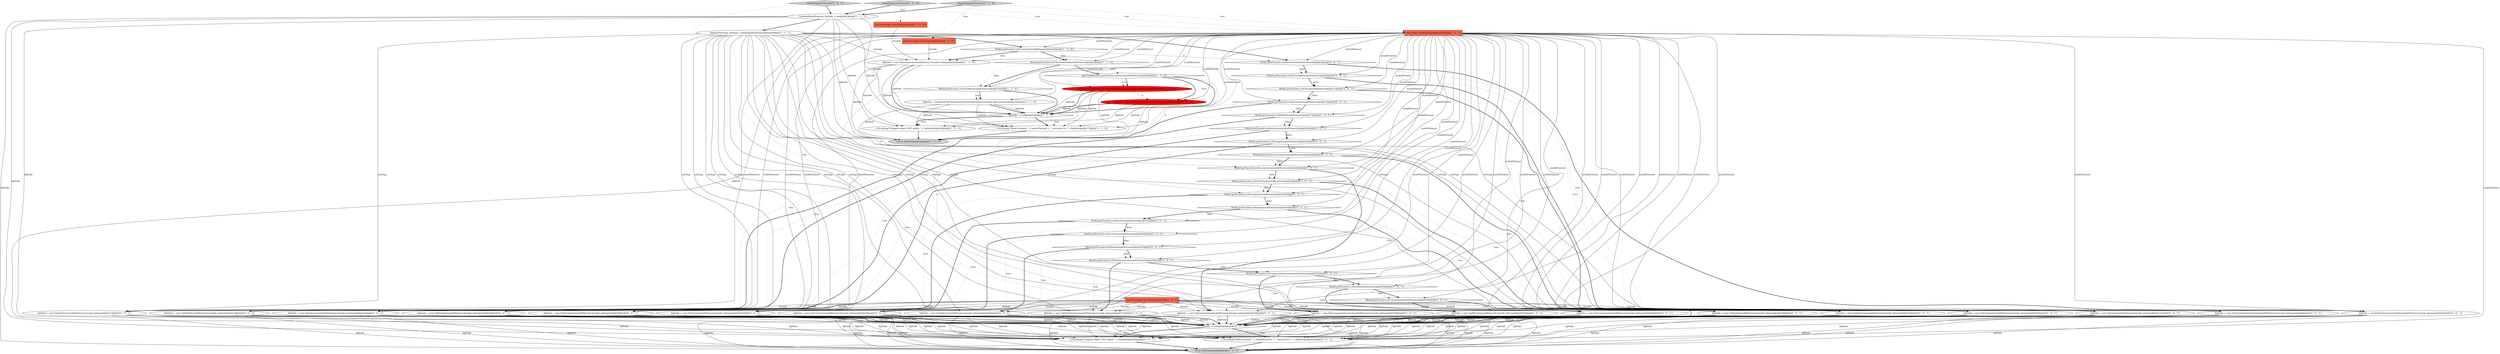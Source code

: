 digraph {
21 [style = filled, label = "figNode != null@@@62@@@['0', '0', '1']", fillcolor = white, shape = diamond image = "AAA0AAABBB3BBB"];
34 [style = filled, label = "Model.getFacade().isAStereotype(modelElement)@@@8@@@['0', '0', '1']", fillcolor = white, shape = diamond image = "AAA0AAABBB3BBB"];
50 [style = filled, label = "figNode = new FigComponentInstance(modelElement,bounds,settings)@@@54@@@['0', '0', '1']", fillcolor = white, shape = ellipse image = "AAA0AAABBB3BBB"];
4 [style = filled, label = "final Rectangle bounds@@@2@@@['1', '0', '0']", fillcolor = tomato, shape = box image = "AAA0AAABBB1BBB"];
60 [style = filled, label = "Model.getFacade().isANode(modelElement)@@@56@@@['0', '0', '1']", fillcolor = white, shape = diamond image = "AAA0AAABBB3BBB"];
19 [style = filled, label = "figNode = createNaryAssociationNode(modelElement,bounds,settings)@@@6@@@['0', '0', '1']", fillcolor = white, shape = ellipse image = "AAA0AAABBB3BBB"];
22 [style = filled, label = "Model.getFacade().isASignal(modelElement)@@@38@@@['0', '0', '1']", fillcolor = white, shape = diamond image = "AAA0AAABBB3BBB"];
55 [style = filled, label = "Model.getFacade().isAEnumeration(modelElement)@@@29@@@['0', '0', '1']", fillcolor = white, shape = diamond image = "AAA0AAABBB3BBB"];
33 [style = filled, label = "figNode = new FigObject(modelElement,bounds,settings)@@@48@@@['0', '0', '1']", fillcolor = white, shape = ellipse image = "AAA0AAABBB3BBB"];
41 [style = filled, label = "Model.getFacade().isAPackage(modelElement)@@@23@@@['0', '0', '1']", fillcolor = white, shape = diamond image = "AAA0AAABBB3BBB"];
47 [style = filled, label = "Model.getFacade().isASubsystem(modelElement)@@@20@@@['0', '0', '1']", fillcolor = white, shape = diamond image = "AAA0AAABBB3BBB"];
3 [style = filled, label = "createDiagramElement['1', '0', '0']", fillcolor = lightgray, shape = diamond image = "AAA0AAABBB1BBB"];
25 [style = filled, label = "Model.getFacade().isAUseCase(modelElement)@@@44@@@['0', '0', '1']", fillcolor = white, shape = diamond image = "AAA0AAABBB3BBB"];
51 [style = filled, label = "figNode = new FigSignal(modelElement,bounds,settings)@@@39@@@['0', '0', '1']", fillcolor = white, shape = ellipse image = "AAA0AAABBB3BBB"];
10 [style = filled, label = "Model.getFacade().isAClassifierRole(modelElement)@@@8@@@['1', '1', '0']", fillcolor = white, shape = diamond image = "AAA0AAABBB1BBB"];
44 [style = filled, label = "figNode = new FigClass(modelElement,bounds,settings)@@@12@@@['0', '0', '1']", fillcolor = white, shape = ellipse image = "AAA0AAABBB3BBB"];
13 [style = filled, label = "Model.getFacade().isAComment(modelElement)@@@5@@@['1', '1', '0']", fillcolor = white, shape = diamond image = "AAA0AAABBB1BBB"];
6 [style = filled, label = "LOG.debug(\"Model element \" + modelElement + \" converted to \" + figNode)@@@17@@@['1', '1', '0']", fillcolor = white, shape = ellipse image = "AAA0AAABBB1BBB"];
0 [style = filled, label = "DiagramSettings settings = getDiagramSettings()@@@4@@@['1', '1', '1']", fillcolor = white, shape = ellipse image = "AAA0AAABBB1BBB"];
8 [style = filled, label = "figNode = makeNewFigCR(makeNewCR(modelElement),bounds.getLocation())@@@14@@@['1', '1', '0']", fillcolor = white, shape = ellipse image = "AAA0AAABBB1BBB"];
38 [style = filled, label = "return figNode@@@68@@@['0', '0', '1']", fillcolor = lightgray, shape = ellipse image = "AAA0AAABBB3BBB"];
27 [style = filled, label = "LOG.debug(\"Dropped object NOT added \" + figNode)@@@66@@@['0', '0', '1']", fillcolor = white, shape = ellipse image = "AAA0AAABBB3BBB"];
53 [style = filled, label = "figNode = new FigInterface(modelElement,bounds,settings)@@@15@@@['0', '0', '1']", fillcolor = white, shape = ellipse image = "AAA0AAABBB3BBB"];
59 [style = filled, label = "Model.getFacade().isADataType(modelElement)@@@32@@@['0', '0', '1']", fillcolor = white, shape = diamond image = "AAA0AAABBB3BBB"];
29 [style = filled, label = "Model.getFacade().isAInterface(modelElement)@@@14@@@['0', '0', '1']", fillcolor = white, shape = diamond image = "AAA0AAABBB3BBB"];
23 [style = filled, label = "Model.getFacade().isAException(modelElement)@@@35@@@['0', '0', '1']", fillcolor = white, shape = diamond image = "AAA0AAABBB3BBB"];
62 [style = filled, label = "Model.getFacade().isAComment(modelElement)@@@26@@@['0', '0', '1']", fillcolor = white, shape = diamond image = "AAA0AAABBB3BBB"];
26 [style = filled, label = "Model.getFacade().isAModel(modelElement)@@@17@@@['0', '0', '1']", fillcolor = white, shape = diamond image = "AAA0AAABBB3BBB"];
35 [style = filled, label = "figNode = new FigActor(modelElement,bounds,settings)@@@42@@@['0', '0', '1']", fillcolor = white, shape = ellipse image = "AAA0AAABBB3BBB"];
20 [style = filled, label = "createDiagramElement['0', '0', '1']", fillcolor = lightgray, shape = diamond image = "AAA0AAABBB3BBB"];
11 [style = filled, label = "figNode = new FigComment(modelElement,bounds,settings)@@@6@@@['1', '1', '0']", fillcolor = white, shape = ellipse image = "AAA0AAABBB1BBB"];
31 [style = filled, label = "Model.getFacade().isAObject(modelElement)@@@47@@@['0', '0', '1']", fillcolor = white, shape = diamond image = "AAA0AAABBB3BBB"];
2 [style = filled, label = "LOG.debug(\"Dropped object NOT added \" + figNode)@@@20@@@['1', '1', '0']", fillcolor = white, shape = ellipse image = "AAA0AAABBB1BBB"];
36 [style = filled, label = "Model.getFacade().isAAssociation(modelElement)@@@5@@@['0', '0', '1']", fillcolor = white, shape = diamond image = "AAA0AAABBB3BBB"];
48 [style = filled, label = "figNode = new FigSubsystem(modelElement,bounds,settings)@@@21@@@['0', '0', '1']", fillcolor = white, shape = ellipse image = "AAA0AAABBB3BBB"];
49 [style = filled, label = "Model.getFacade().isANodeInstance(modelElement)@@@50@@@['0', '0', '1']", fillcolor = white, shape = diamond image = "AAA0AAABBB3BBB"];
58 [style = filled, label = "figNode = new FigNodeInstance(modelElement,bounds,settings)@@@51@@@['0', '0', '1']", fillcolor = white, shape = ellipse image = "AAA0AAABBB3BBB"];
7 [style = filled, label = "figNode != null@@@16@@@['1', '1', '0']", fillcolor = white, shape = diamond image = "AAA0AAABBB1BBB"];
30 [style = filled, label = "figNode = new FigUseCase(modelElement,bounds,settings)@@@45@@@['0', '0', '1']", fillcolor = white, shape = ellipse image = "AAA0AAABBB3BBB"];
16 [style = filled, label = "createDiagramElement['0', '1', '0']", fillcolor = lightgray, shape = diamond image = "AAA0AAABBB2BBB"];
46 [style = filled, label = "figNode = new FigMNode(modelElement,bounds,settings)@@@57@@@['0', '0', '1']", fillcolor = white, shape = ellipse image = "AAA0AAABBB3BBB"];
24 [style = filled, label = "Model.getFacade().isAActor(modelElement)@@@41@@@['0', '0', '1']", fillcolor = white, shape = diamond image = "AAA0AAABBB3BBB"];
61 [style = filled, label = "LOG.debug(\"Model element \" + modelElement + \" converted to \" + figNode)@@@63@@@['0', '0', '1']", fillcolor = white, shape = ellipse image = "AAA0AAABBB3BBB"];
28 [style = filled, label = "final Rectangle bounds@@@2@@@['0', '0', '1']", fillcolor = tomato, shape = box image = "AAA0AAABBB3BBB"];
14 [style = filled, label = "!getGraphModel().getNodes().contains(modelElement)@@@9@@@['1', '1', '0']", fillcolor = white, shape = diamond image = "AAA0AAABBB1BBB"];
37 [style = filled, label = "figNode = new FigEnumeration(modelElement,bounds,settings)@@@30@@@['0', '0', '1']", fillcolor = white, shape = ellipse image = "AAA0AAABBB3BBB"];
45 [style = filled, label = "figNode = new FigComment(modelElement,bounds,settings)@@@27@@@['0', '0', '1']", fillcolor = white, shape = ellipse image = "AAA0AAABBB3BBB"];
52 [style = filled, label = "Model.getFacade().isAClass(modelElement)@@@11@@@['0', '0', '1']", fillcolor = white, shape = diamond image = "AAA0AAABBB3BBB"];
9 [style = filled, label = "final Object modelElement@@@2@@@['1', '1', '1']", fillcolor = tomato, shape = box image = "AAA0AAABBB1BBB"];
12 [style = filled, label = "Model.getFacade().isAClassifier(modelElement)@@@13@@@['1', '1', '0']", fillcolor = white, shape = diamond image = "AAA0AAABBB1BBB"];
17 [style = filled, label = "final Rectangle bounds@@@2@@@['0', '1', '0']", fillcolor = tomato, shape = box image = "AAA0AAABBB2BBB"];
5 [style = filled, label = "figNode = makeNewFigCR(modelElement,bounds.getLocation())@@@10@@@['1', '0', '0']", fillcolor = red, shape = ellipse image = "AAA1AAABBB1BBB"];
18 [style = filled, label = "figNode = makeNewFigCR(modelElement,null)@@@10@@@['0', '1', '0']", fillcolor = red, shape = ellipse image = "AAA1AAABBB2BBB"];
15 [style = filled, label = "FigNodeModelElement figNode = null@@@3@@@['1', '1', '1']", fillcolor = white, shape = ellipse image = "AAA0AAABBB1BBB"];
39 [style = filled, label = "figNode = new FigModel(modelElement,bounds,settings)@@@18@@@['0', '0', '1']", fillcolor = white, shape = ellipse image = "AAA0AAABBB3BBB"];
57 [style = filled, label = "figNode = new FigComponent(modelElement,bounds,settings)@@@60@@@['0', '0', '1']", fillcolor = white, shape = ellipse image = "AAA0AAABBB3BBB"];
56 [style = filled, label = "Model.getFacade().isAComponentInstance(modelElement)@@@53@@@['0', '0', '1']", fillcolor = white, shape = diamond image = "AAA0AAABBB3BBB"];
43 [style = filled, label = "Model.getFacade().isAComponent(modelElement)@@@59@@@['0', '0', '1']", fillcolor = white, shape = diamond image = "AAA0AAABBB3BBB"];
32 [style = filled, label = "figNode = new FigPackage(modelElement,bounds,settings)@@@24@@@['0', '0', '1']", fillcolor = white, shape = ellipse image = "AAA0AAABBB3BBB"];
54 [style = filled, label = "figNode = new FigStereotypeDeclaration(modelElement,bounds,settings)@@@9@@@['0', '0', '1']", fillcolor = white, shape = ellipse image = "AAA0AAABBB3BBB"];
40 [style = filled, label = "figNode = new FigDataType(modelElement,bounds,settings)@@@33@@@['0', '0', '1']", fillcolor = white, shape = ellipse image = "AAA0AAABBB3BBB"];
1 [style = filled, label = "return figNode@@@22@@@['1', '1', '0']", fillcolor = lightgray, shape = ellipse image = "AAA0AAABBB1BBB"];
42 [style = filled, label = "figNode = new FigException(modelElement,bounds,settings)@@@36@@@['0', '0', '1']", fillcolor = white, shape = ellipse image = "AAA0AAABBB3BBB"];
0->42 [style = solid, label="settings"];
39->27 [style = solid, label="figNode"];
42->27 [style = solid, label="figNode"];
52->44 [style = bold, label=""];
27->38 [style = bold, label=""];
16->9 [style = dotted, label="true"];
0->35 [style = solid, label="settings"];
19->21 [style = solid, label="figNode"];
30->38 [style = solid, label="figNode"];
0->13 [style = bold, label=""];
9->36 [style = solid, label="modelElement"];
53->21 [style = solid, label="figNode"];
51->27 [style = solid, label="figNode"];
9->53 [style = solid, label="modelElement"];
62->45 [style = dotted, label="true"];
12->8 [style = dotted, label="true"];
11->7 [style = solid, label="figNode"];
11->2 [style = solid, label="figNode"];
15->27 [style = solid, label="figNode"];
0->54 [style = solid, label="settings"];
53->21 [style = bold, label=""];
9->18 [style = solid, label="modelElement"];
25->30 [style = bold, label=""];
16->17 [style = dotted, label="true"];
39->21 [style = solid, label="figNode"];
41->62 [style = dotted, label="false"];
46->21 [style = solid, label="figNode"];
0->50 [style = solid, label="settings"];
0->48 [style = solid, label="settings"];
62->55 [style = bold, label=""];
9->19 [style = solid, label="modelElement"];
9->31 [style = solid, label="modelElement"];
45->21 [style = solid, label="figNode"];
52->44 [style = dotted, label="true"];
32->38 [style = solid, label="figNode"];
45->27 [style = solid, label="figNode"];
18->7 [style = solid, label="figNode"];
12->7 [style = bold, label=""];
14->7 [style = bold, label=""];
25->31 [style = bold, label=""];
28->50 [style = solid, label="bounds"];
28->51 [style = solid, label="bounds"];
9->13 [style = solid, label="modelElement"];
9->24 [style = solid, label="modelElement"];
28->58 [style = solid, label="bounds"];
28->46 [style = solid, label="bounds"];
0->32 [style = solid, label="settings"];
9->6 [style = solid, label="modelElement"];
10->12 [style = dotted, label="false"];
46->21 [style = bold, label=""];
0->11 [style = solid, label="settings"];
42->38 [style = solid, label="figNode"];
40->38 [style = solid, label="figNode"];
0->57 [style = solid, label="settings"];
23->22 [style = bold, label=""];
9->60 [style = solid, label="modelElement"];
10->12 [style = bold, label=""];
54->61 [style = solid, label="figNode"];
5->2 [style = solid, label="figNode"];
46->61 [style = solid, label="figNode"];
15->0 [style = bold, label=""];
11->1 [style = solid, label="figNode"];
9->49 [style = solid, label="modelElement"];
39->38 [style = solid, label="figNode"];
11->6 [style = solid, label="figNode"];
48->38 [style = solid, label="figNode"];
46->38 [style = solid, label="figNode"];
48->21 [style = bold, label=""];
49->56 [style = bold, label=""];
58->21 [style = solid, label="figNode"];
15->6 [style = solid, label="figNode"];
30->21 [style = solid, label="figNode"];
42->21 [style = bold, label=""];
40->61 [style = solid, label="figNode"];
21->61 [style = bold, label=""];
20->15 [style = bold, label=""];
9->10 [style = solid, label="modelElement"];
14->18 [style = dotted, label="true"];
55->37 [style = bold, label=""];
9->59 [style = solid, label="modelElement"];
58->38 [style = solid, label="figNode"];
7->6 [style = dotted, label="true"];
29->26 [style = dotted, label="false"];
8->2 [style = solid, label="figNode"];
9->23 [style = solid, label="modelElement"];
9->48 [style = solid, label="modelElement"];
50->27 [style = solid, label="figNode"];
44->21 [style = bold, label=""];
9->29 [style = solid, label="modelElement"];
41->32 [style = bold, label=""];
47->48 [style = bold, label=""];
10->14 [style = bold, label=""];
45->38 [style = solid, label="figNode"];
55->59 [style = bold, label=""];
53->38 [style = solid, label="figNode"];
49->58 [style = bold, label=""];
60->46 [style = bold, label=""];
0->51 [style = solid, label="settings"];
9->40 [style = solid, label="modelElement"];
53->61 [style = solid, label="figNode"];
48->21 [style = solid, label="figNode"];
33->27 [style = solid, label="figNode"];
34->52 [style = bold, label=""];
26->47 [style = bold, label=""];
34->54 [style = bold, label=""];
62->45 [style = bold, label=""];
37->21 [style = bold, label=""];
51->21 [style = bold, label=""];
37->38 [style = solid, label="figNode"];
22->24 [style = dotted, label="false"];
18->1 [style = solid, label="figNode"];
0->33 [style = solid, label="settings"];
32->27 [style = solid, label="figNode"];
0->44 [style = solid, label="settings"];
35->38 [style = solid, label="figNode"];
23->42 [style = dotted, label="true"];
9->62 [style = solid, label="modelElement"];
31->33 [style = dotted, label="true"];
13->11 [style = bold, label=""];
35->21 [style = bold, label=""];
48->27 [style = solid, label="figNode"];
56->60 [style = dotted, label="false"];
0->36 [style = bold, label=""];
61->38 [style = bold, label=""];
29->26 [style = bold, label=""];
19->27 [style = solid, label="figNode"];
32->21 [style = solid, label="figNode"];
31->49 [style = dotted, label="false"];
28->54 [style = solid, label="bounds"];
15->21 [style = solid, label="figNode"];
0->53 [style = solid, label="settings"];
33->38 [style = solid, label="figNode"];
15->2 [style = solid, label="figNode"];
15->38 [style = solid, label="figNode"];
12->23 [style = dashed, label="0"];
57->21 [style = bold, label=""];
28->57 [style = solid, label="bounds"];
35->61 [style = solid, label="figNode"];
7->2 [style = bold, label=""];
28->45 [style = solid, label="bounds"];
9->43 [style = solid, label="modelElement"];
31->33 [style = bold, label=""];
7->6 [style = bold, label=""];
56->50 [style = bold, label=""];
9->55 [style = solid, label="modelElement"];
29->53 [style = dotted, label="true"];
37->27 [style = solid, label="figNode"];
47->41 [style = bold, label=""];
5->7 [style = bold, label=""];
15->1 [style = solid, label="figNode"];
14->18 [style = bold, label=""];
45->21 [style = bold, label=""];
44->21 [style = solid, label="figNode"];
44->61 [style = solid, label="figNode"];
18->7 [style = bold, label=""];
0->46 [style = solid, label="settings"];
28->53 [style = solid, label="bounds"];
57->21 [style = solid, label="figNode"];
55->59 [style = dotted, label="false"];
57->27 [style = solid, label="figNode"];
40->21 [style = bold, label=""];
30->61 [style = solid, label="figNode"];
13->10 [style = bold, label=""];
44->38 [style = solid, label="figNode"];
8->6 [style = solid, label="figNode"];
0->58 [style = solid, label="settings"];
40->21 [style = solid, label="figNode"];
59->40 [style = dotted, label="true"];
24->25 [style = dotted, label="false"];
10->55 [style = dashed, label="0"];
47->48 [style = dotted, label="true"];
9->34 [style = solid, label="modelElement"];
28->39 [style = solid, label="bounds"];
51->21 [style = solid, label="figNode"];
23->22 [style = dotted, label="false"];
56->50 [style = dotted, label="true"];
60->46 [style = dotted, label="true"];
21->27 [style = bold, label=""];
20->9 [style = dotted, label="true"];
52->29 [style = dotted, label="false"];
28->44 [style = solid, label="bounds"];
2->1 [style = bold, label=""];
9->51 [style = solid, label="modelElement"];
9->8 [style = solid, label="modelElement"];
9->32 [style = solid, label="modelElement"];
50->38 [style = solid, label="figNode"];
56->60 [style = bold, label=""];
21->27 [style = dotted, label="false"];
45->61 [style = solid, label="figNode"];
33->21 [style = solid, label="figNode"];
58->61 [style = solid, label="figNode"];
8->1 [style = solid, label="figNode"];
28->37 [style = solid, label="bounds"];
28->30 [style = solid, label="bounds"];
33->61 [style = solid, label="figNode"];
31->49 [style = bold, label=""];
9->30 [style = solid, label="modelElement"];
3->9 [style = dotted, label="true"];
36->19 [style = dotted, label="true"];
55->37 [style = dotted, label="true"];
59->23 [style = dotted, label="false"];
5->1 [style = solid, label="figNode"];
9->57 [style = solid, label="modelElement"];
9->46 [style = solid, label="modelElement"];
9->44 [style = solid, label="modelElement"];
17->11 [style = solid, label="bounds"];
9->42 [style = solid, label="modelElement"];
32->61 [style = solid, label="figNode"];
42->21 [style = solid, label="figNode"];
23->42 [style = bold, label=""];
0->19 [style = solid, label="settings"];
6->1 [style = bold, label=""];
39->21 [style = bold, label=""];
28->48 [style = solid, label="bounds"];
22->51 [style = bold, label=""];
30->21 [style = bold, label=""];
21->61 [style = dotted, label="true"];
14->5 [style = dotted, label="true"];
28->35 [style = solid, label="bounds"];
5->6 [style = solid, label="figNode"];
50->61 [style = solid, label="figNode"];
12->8 [style = bold, label=""];
24->25 [style = bold, label=""];
34->52 [style = dotted, label="false"];
28->19 [style = solid, label="bounds"];
19->61 [style = solid, label="figNode"];
41->32 [style = dotted, label="true"];
9->37 [style = solid, label="modelElement"];
54->21 [style = bold, label=""];
28->32 [style = solid, label="bounds"];
13->11 [style = dotted, label="true"];
36->34 [style = dotted, label="false"];
28->42 [style = solid, label="bounds"];
13->10 [style = dotted, label="false"];
35->27 [style = solid, label="figNode"];
0->39 [style = solid, label="settings"];
60->43 [style = bold, label=""];
18->6 [style = solid, label="figNode"];
0->40 [style = solid, label="settings"];
9->54 [style = solid, label="modelElement"];
19->38 [style = solid, label="figNode"];
44->27 [style = solid, label="figNode"];
36->34 [style = bold, label=""];
41->62 [style = bold, label=""];
9->56 [style = solid, label="modelElement"];
36->19 [style = bold, label=""];
60->43 [style = dotted, label="false"];
14->5 [style = bold, label=""];
19->21 [style = bold, label=""];
29->53 [style = bold, label=""];
16->15 [style = bold, label=""];
43->21 [style = bold, label=""];
62->55 [style = dotted, label="false"];
32->21 [style = bold, label=""];
50->21 [style = solid, label="figNode"];
43->57 [style = bold, label=""];
13->36 [style = dashed, label="0"];
24->35 [style = bold, label=""];
9->52 [style = solid, label="modelElement"];
5->7 [style = solid, label="figNode"];
37->21 [style = solid, label="figNode"];
58->27 [style = solid, label="figNode"];
57->61 [style = solid, label="figNode"];
59->23 [style = bold, label=""];
26->39 [style = dotted, label="true"];
35->21 [style = solid, label="figNode"];
9->25 [style = solid, label="modelElement"];
54->27 [style = solid, label="figNode"];
59->40 [style = bold, label=""];
49->58 [style = dotted, label="true"];
30->27 [style = solid, label="figNode"];
42->61 [style = solid, label="figNode"];
3->4 [style = dotted, label="true"];
9->12 [style = solid, label="modelElement"];
9->33 [style = solid, label="modelElement"];
0->45 [style = solid, label="settings"];
3->15 [style = bold, label=""];
26->47 [style = dotted, label="false"];
47->41 [style = dotted, label="false"];
57->38 [style = solid, label="figNode"];
5->18 [style = dashed, label="0"];
9->45 [style = solid, label="modelElement"];
4->11 [style = solid, label="bounds"];
9->35 [style = solid, label="modelElement"];
9->47 [style = solid, label="modelElement"];
53->27 [style = solid, label="figNode"];
39->61 [style = solid, label="figNode"];
15->61 [style = solid, label="figNode"];
40->27 [style = solid, label="figNode"];
8->7 [style = bold, label=""];
26->39 [style = bold, label=""];
10->14 [style = dotted, label="true"];
25->31 [style = dotted, label="false"];
49->56 [style = dotted, label="false"];
24->35 [style = dotted, label="true"];
54->38 [style = solid, label="figNode"];
9->39 [style = solid, label="modelElement"];
9->22 [style = solid, label="modelElement"];
9->58 [style = solid, label="modelElement"];
9->26 [style = solid, label="modelElement"];
15->7 [style = solid, label="figNode"];
20->28 [style = dotted, label="true"];
11->7 [style = bold, label=""];
8->7 [style = solid, label="figNode"];
18->2 [style = solid, label="figNode"];
37->61 [style = solid, label="figNode"];
9->41 [style = solid, label="modelElement"];
48->61 [style = solid, label="figNode"];
28->40 [style = solid, label="bounds"];
58->21 [style = bold, label=""];
7->2 [style = dotted, label="false"];
34->54 [style = dotted, label="true"];
9->50 [style = solid, label="modelElement"];
0->37 [style = solid, label="settings"];
0->30 [style = solid, label="settings"];
51->38 [style = solid, label="figNode"];
52->29 [style = bold, label=""];
9->11 [style = solid, label="modelElement"];
22->24 [style = bold, label=""];
9->61 [style = solid, label="modelElement"];
46->27 [style = solid, label="figNode"];
33->21 [style = bold, label=""];
50->21 [style = bold, label=""];
25->30 [style = dotted, label="true"];
51->61 [style = solid, label="figNode"];
14->37 [style = dashed, label="0"];
9->5 [style = solid, label="modelElement"];
28->33 [style = solid, label="bounds"];
22->51 [style = dotted, label="true"];
54->21 [style = solid, label="figNode"];
43->57 [style = dotted, label="true"];
}
